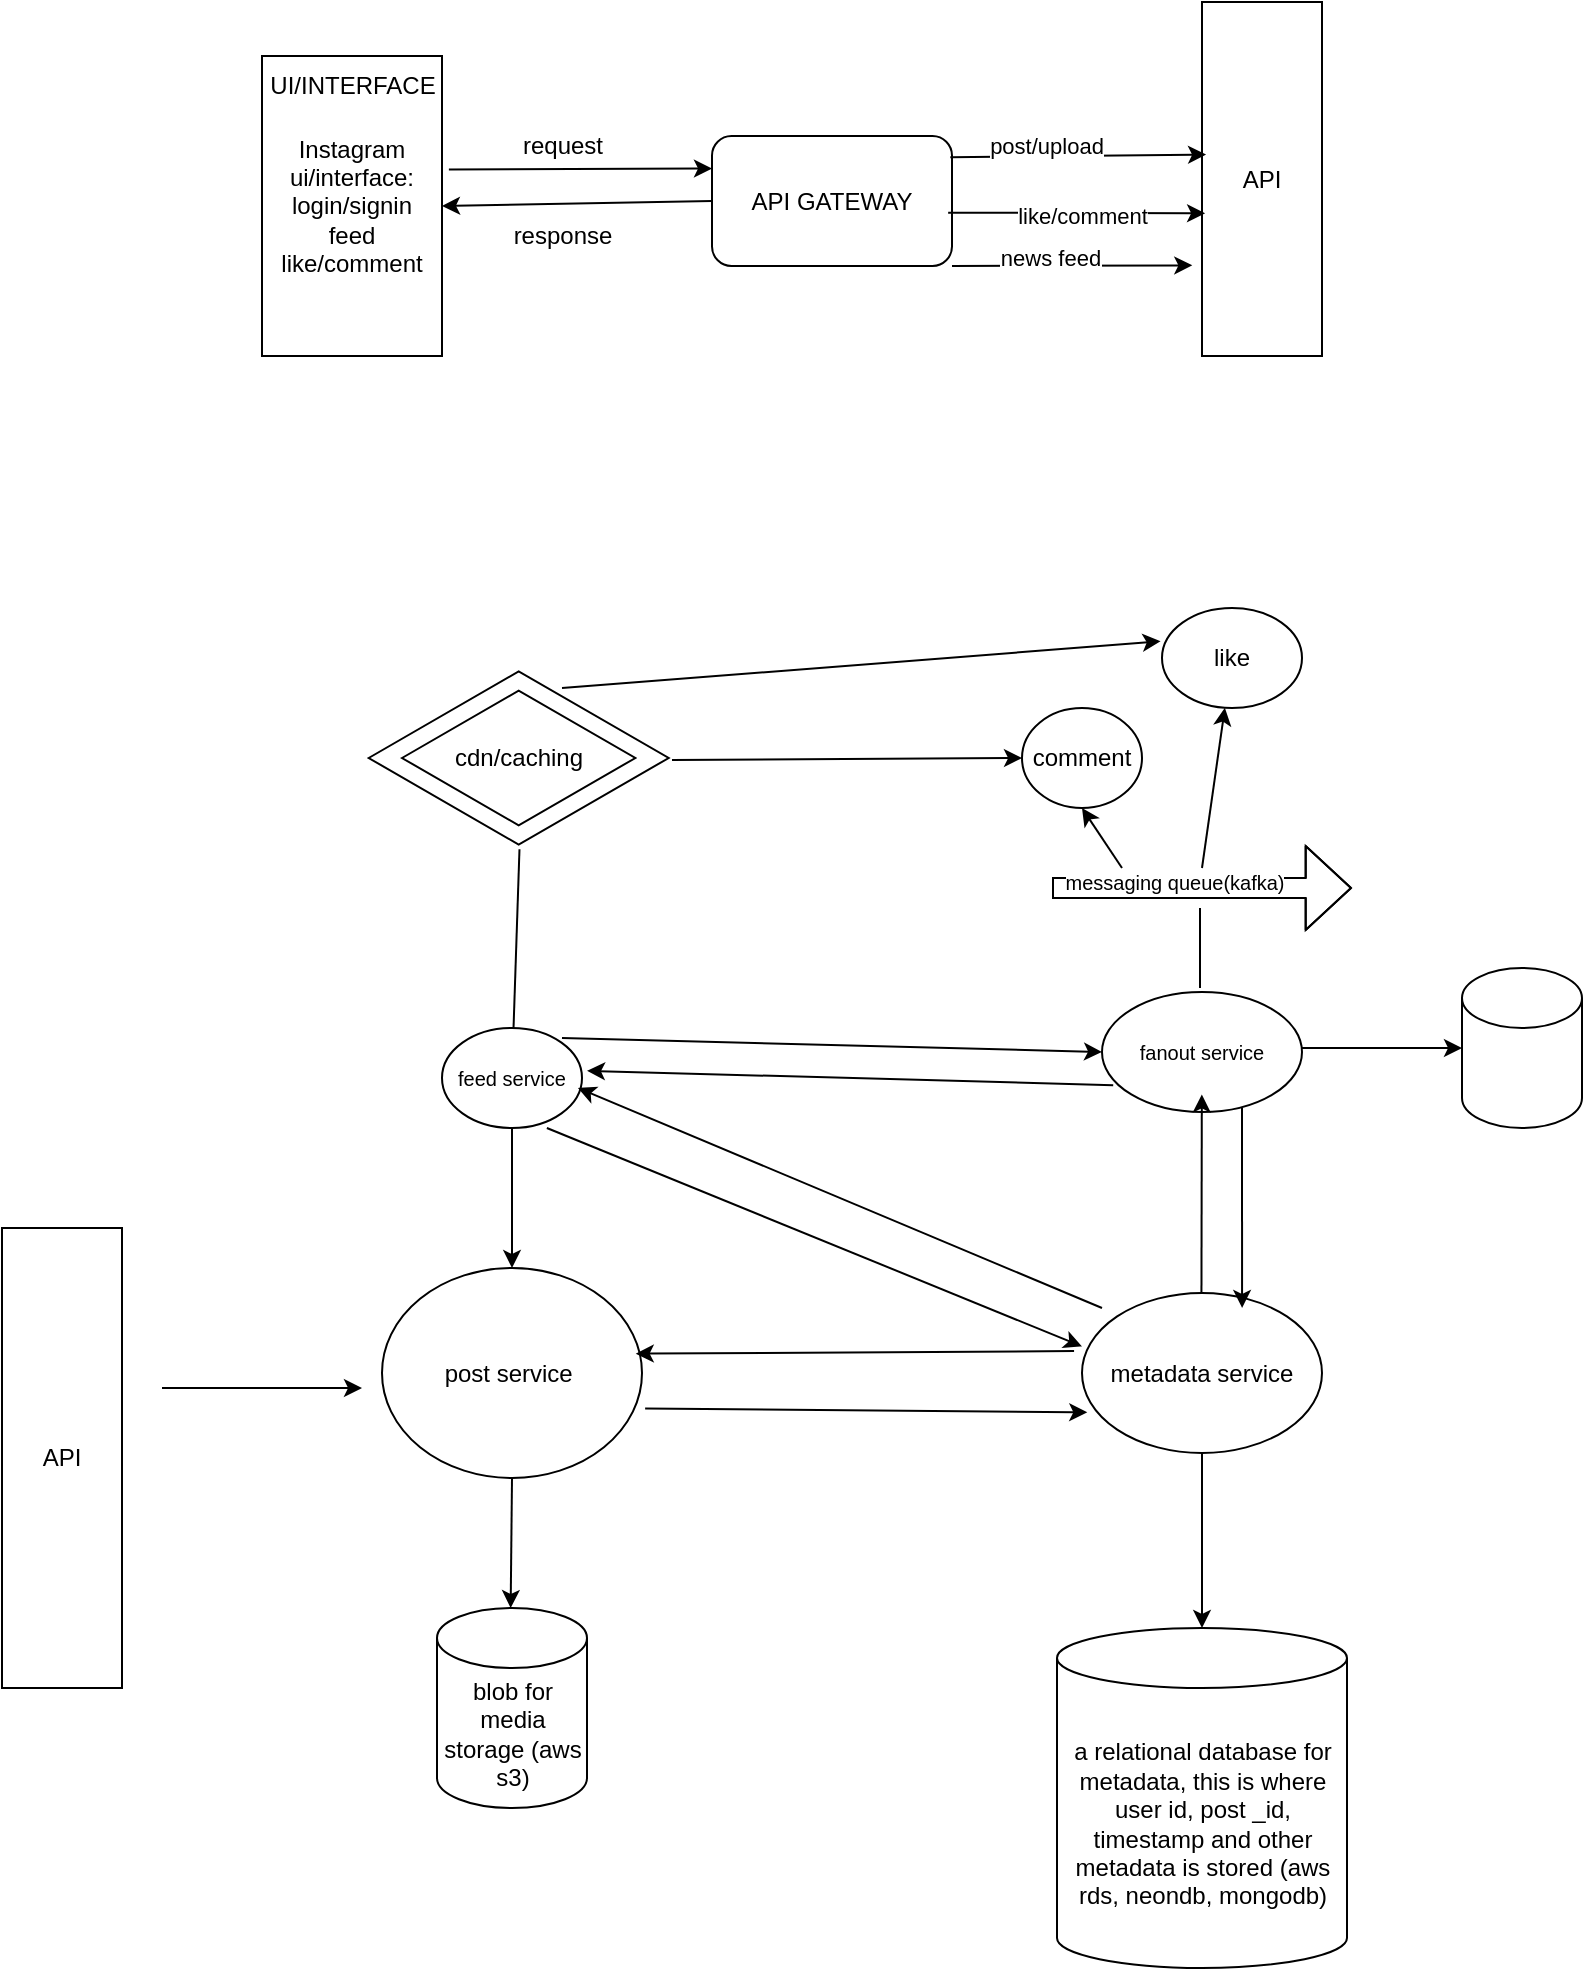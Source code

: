 <mxfile version="26.0.2">
  <diagram name="Page-1" id="yXUNx5onpY6AG_J7Rb1d">
    <mxGraphModel dx="1444" dy="764" grid="1" gridSize="10" guides="1" tooltips="1" connect="1" arrows="1" fold="1" page="1" pageScale="1" pageWidth="850" pageHeight="1100" background="none" math="0" shadow="0">
      <root>
        <mxCell id="0" />
        <mxCell id="1" parent="0" />
        <mxCell id="04KN_f6TEFB4FLLlbZ4H-1" value="Instagram ui/interface:&lt;br&gt;&lt;div&gt;login/signin&lt;/div&gt;&lt;div&gt;feed&lt;/div&gt;&lt;div&gt;like/comment&lt;/div&gt;" style="rounded=0;whiteSpace=wrap;html=1;" vertex="1" parent="1">
          <mxGeometry x="170" y="84" width="90" height="150" as="geometry" />
        </mxCell>
        <mxCell id="04KN_f6TEFB4FLLlbZ4H-3" value="UI/INTERFACE" style="text;html=1;align=center;verticalAlign=middle;resizable=0;points=[];autosize=1;strokeColor=none;fillColor=none;" vertex="1" parent="1">
          <mxGeometry x="160" y="84" width="110" height="30" as="geometry" />
        </mxCell>
        <mxCell id="04KN_f6TEFB4FLLlbZ4H-4" value="API GATEWAY" style="rounded=1;whiteSpace=wrap;html=1;" vertex="1" parent="1">
          <mxGeometry x="395" y="124" width="120" height="65" as="geometry" />
        </mxCell>
        <mxCell id="04KN_f6TEFB4FLLlbZ4H-7" value="" style="endArrow=classic;html=1;rounded=0;entryX=0;entryY=0.25;entryDx=0;entryDy=0;" edge="1" parent="1" target="04KN_f6TEFB4FLLlbZ4H-4">
          <mxGeometry width="50" height="50" relative="1" as="geometry">
            <mxPoint x="263.44" y="140.81" as="sourcePoint" />
            <mxPoint x="360.0" y="30.005" as="targetPoint" />
          </mxGeometry>
        </mxCell>
        <mxCell id="04KN_f6TEFB4FLLlbZ4H-8" value="" style="endArrow=classic;html=1;rounded=0;exitX=0;exitY=0.5;exitDx=0;exitDy=0;" edge="1" parent="1" source="04KN_f6TEFB4FLLlbZ4H-4">
          <mxGeometry width="50" height="50" relative="1" as="geometry">
            <mxPoint x="400" y="270" as="sourcePoint" />
            <mxPoint x="260" y="159" as="targetPoint" />
          </mxGeometry>
        </mxCell>
        <mxCell id="04KN_f6TEFB4FLLlbZ4H-9" value="request" style="text;html=1;align=center;verticalAlign=middle;resizable=0;points=[];autosize=1;strokeColor=none;fillColor=none;" vertex="1" parent="1">
          <mxGeometry x="290" y="114" width="60" height="30" as="geometry" />
        </mxCell>
        <mxCell id="04KN_f6TEFB4FLLlbZ4H-10" value="response" style="text;html=1;align=center;verticalAlign=middle;resizable=0;points=[];autosize=1;strokeColor=none;fillColor=none;" vertex="1" parent="1">
          <mxGeometry x="285" y="159" width="70" height="30" as="geometry" />
        </mxCell>
        <mxCell id="04KN_f6TEFB4FLLlbZ4H-12" value="API" style="rounded=0;whiteSpace=wrap;html=1;direction=south;" vertex="1" parent="1">
          <mxGeometry x="640" y="57" width="60" height="177" as="geometry" />
        </mxCell>
        <mxCell id="04KN_f6TEFB4FLLlbZ4H-13" value="" style="endArrow=classic;html=1;rounded=0;entryX=0.431;entryY=0.966;entryDx=0;entryDy=0;exitX=0.993;exitY=0.163;exitDx=0;exitDy=0;exitPerimeter=0;entryPerimeter=0;" edge="1" parent="1" source="04KN_f6TEFB4FLLlbZ4H-4" target="04KN_f6TEFB4FLLlbZ4H-12">
          <mxGeometry relative="1" as="geometry">
            <mxPoint x="500" y="310" as="sourcePoint" />
            <mxPoint x="600" y="310" as="targetPoint" />
            <Array as="points" />
          </mxGeometry>
        </mxCell>
        <mxCell id="04KN_f6TEFB4FLLlbZ4H-70" value="post/upload" style="edgeLabel;html=1;align=center;verticalAlign=middle;resizable=0;points=[];" vertex="1" connectable="0" parent="04KN_f6TEFB4FLLlbZ4H-13">
          <mxGeometry x="-0.253" y="5" relative="1" as="geometry">
            <mxPoint as="offset" />
          </mxGeometry>
        </mxCell>
        <mxCell id="04KN_f6TEFB4FLLlbZ4H-15" value="" style="endArrow=classic;html=1;rounded=0;exitX=0.984;exitY=0.59;exitDx=0;exitDy=0;exitPerimeter=0;entryX=0.597;entryY=0.974;entryDx=0;entryDy=0;entryPerimeter=0;" edge="1" parent="1" source="04KN_f6TEFB4FLLlbZ4H-4" target="04KN_f6TEFB4FLLlbZ4H-12">
          <mxGeometry width="50" height="50" relative="1" as="geometry">
            <mxPoint x="524" y="271" as="sourcePoint" />
            <mxPoint x="620" y="270" as="targetPoint" />
          </mxGeometry>
        </mxCell>
        <mxCell id="04KN_f6TEFB4FLLlbZ4H-69" value="like/comment" style="edgeLabel;html=1;align=center;verticalAlign=middle;resizable=0;points=[];" vertex="1" connectable="0" parent="04KN_f6TEFB4FLLlbZ4H-15">
          <mxGeometry x="0.038" y="-1" relative="1" as="geometry">
            <mxPoint as="offset" />
          </mxGeometry>
        </mxCell>
        <mxCell id="04KN_f6TEFB4FLLlbZ4H-16" value="" style="endArrow=classic;html=1;rounded=0;exitX=1;exitY=1;exitDx=0;exitDy=0;entryX=0.744;entryY=1.081;entryDx=0;entryDy=0;entryPerimeter=0;" edge="1" parent="1" source="04KN_f6TEFB4FLLlbZ4H-4" target="04KN_f6TEFB4FLLlbZ4H-12">
          <mxGeometry width="50" height="50" relative="1" as="geometry">
            <mxPoint x="520" y="330" as="sourcePoint" />
            <mxPoint x="570" y="280" as="targetPoint" />
          </mxGeometry>
        </mxCell>
        <mxCell id="04KN_f6TEFB4FLLlbZ4H-68" value="news feed" style="edgeLabel;html=1;align=center;verticalAlign=middle;resizable=0;points=[];" vertex="1" connectable="0" parent="04KN_f6TEFB4FLLlbZ4H-16">
          <mxGeometry x="-0.184" y="4" relative="1" as="geometry">
            <mxPoint as="offset" />
          </mxGeometry>
        </mxCell>
        <mxCell id="04KN_f6TEFB4FLLlbZ4H-22" value="API" style="rounded=0;whiteSpace=wrap;html=1;direction=south;" vertex="1" parent="1">
          <mxGeometry x="40" y="670" width="60" height="230" as="geometry" />
        </mxCell>
        <mxCell id="04KN_f6TEFB4FLLlbZ4H-23" value="" style="endArrow=classic;html=1;rounded=0;" edge="1" parent="1">
          <mxGeometry width="50" height="50" relative="1" as="geometry">
            <mxPoint x="120" y="750" as="sourcePoint" />
            <mxPoint x="220" y="750" as="targetPoint" />
          </mxGeometry>
        </mxCell>
        <mxCell id="04KN_f6TEFB4FLLlbZ4H-24" value="post service&lt;span style=&quot;background-color: transparent; color: light-dark(rgb(0, 0, 0), rgb(255, 255, 255));&quot;&gt;&amp;nbsp;&lt;/span&gt;" style="ellipse;whiteSpace=wrap;html=1;" vertex="1" parent="1">
          <mxGeometry x="230" y="690" width="130" height="105" as="geometry" />
        </mxCell>
        <mxCell id="04KN_f6TEFB4FLLlbZ4H-25" value="" style="endArrow=classic;html=1;rounded=0;exitX=0.5;exitY=1;exitDx=0;exitDy=0;" edge="1" parent="1" source="04KN_f6TEFB4FLLlbZ4H-24">
          <mxGeometry width="50" height="50" relative="1" as="geometry">
            <mxPoint x="294.33" y="805" as="sourcePoint" />
            <mxPoint x="294.33" y="860" as="targetPoint" />
          </mxGeometry>
        </mxCell>
        <mxCell id="04KN_f6TEFB4FLLlbZ4H-26" value="blob for media storage (aws s3)" style="shape=cylinder3;whiteSpace=wrap;html=1;boundedLbl=1;backgroundOutline=1;size=15;" vertex="1" parent="1">
          <mxGeometry x="257.5" y="860" width="75" height="100" as="geometry" />
        </mxCell>
        <mxCell id="04KN_f6TEFB4FLLlbZ4H-27" value="metadata service" style="ellipse;whiteSpace=wrap;html=1;" vertex="1" parent="1">
          <mxGeometry x="580" y="702.5" width="120" height="80" as="geometry" />
        </mxCell>
        <mxCell id="04KN_f6TEFB4FLLlbZ4H-28" value="" style="endArrow=classic;html=1;rounded=0;entryX=0.022;entryY=0.746;entryDx=0;entryDy=0;entryPerimeter=0;exitX=1.012;exitY=0.669;exitDx=0;exitDy=0;exitPerimeter=0;" edge="1" parent="1" source="04KN_f6TEFB4FLLlbZ4H-24" target="04KN_f6TEFB4FLLlbZ4H-27">
          <mxGeometry width="50" height="50" relative="1" as="geometry">
            <mxPoint x="370" y="560" as="sourcePoint" />
            <mxPoint x="420" y="510" as="targetPoint" />
          </mxGeometry>
        </mxCell>
        <mxCell id="04KN_f6TEFB4FLLlbZ4H-29" value="" style="endArrow=classic;html=1;rounded=0;exitX=-0.033;exitY=0.363;exitDx=0;exitDy=0;exitPerimeter=0;entryX=0.976;entryY=0.408;entryDx=0;entryDy=0;entryPerimeter=0;" edge="1" parent="1" source="04KN_f6TEFB4FLLlbZ4H-27" target="04KN_f6TEFB4FLLlbZ4H-24">
          <mxGeometry width="50" height="50" relative="1" as="geometry">
            <mxPoint x="410" y="650" as="sourcePoint" />
            <mxPoint x="460" y="600" as="targetPoint" />
          </mxGeometry>
        </mxCell>
        <mxCell id="04KN_f6TEFB4FLLlbZ4H-30" value="a relational database for metadata, this is where user id, post _id, timestamp and other metadata is stored (aws rds, neondb, mongodb)" style="shape=cylinder3;whiteSpace=wrap;html=1;boundedLbl=1;backgroundOutline=1;size=15;" vertex="1" parent="1">
          <mxGeometry x="567.5" y="870" width="145" height="170" as="geometry" />
        </mxCell>
        <mxCell id="04KN_f6TEFB4FLLlbZ4H-31" value="" style="endArrow=classic;html=1;rounded=0;exitX=0.5;exitY=1;exitDx=0;exitDy=0;entryX=0.5;entryY=0;entryDx=0;entryDy=0;entryPerimeter=0;" edge="1" parent="1" source="04KN_f6TEFB4FLLlbZ4H-27" target="04KN_f6TEFB4FLLlbZ4H-30">
          <mxGeometry width="50" height="50" relative="1" as="geometry">
            <mxPoint x="420" y="770" as="sourcePoint" />
            <mxPoint x="470" y="720" as="targetPoint" />
          </mxGeometry>
        </mxCell>
        <mxCell id="04KN_f6TEFB4FLLlbZ4H-32" value="&lt;font size=&quot;1&quot;&gt;feed service&lt;/font&gt;" style="ellipse;whiteSpace=wrap;html=1;" vertex="1" parent="1">
          <mxGeometry x="260" y="570" width="70" height="50" as="geometry" />
        </mxCell>
        <mxCell id="04KN_f6TEFB4FLLlbZ4H-33" value="" style="endArrow=classic;html=1;rounded=0;exitX=0.5;exitY=1;exitDx=0;exitDy=0;entryX=0.5;entryY=0;entryDx=0;entryDy=0;" edge="1" parent="1" source="04KN_f6TEFB4FLLlbZ4H-32" target="04KN_f6TEFB4FLLlbZ4H-24">
          <mxGeometry width="50" height="50" relative="1" as="geometry">
            <mxPoint x="270" y="780" as="sourcePoint" />
            <mxPoint x="320" y="730" as="targetPoint" />
          </mxGeometry>
        </mxCell>
        <mxCell id="04KN_f6TEFB4FLLlbZ4H-34" value="&lt;font size=&quot;1&quot;&gt;fanout service&lt;/font&gt;" style="ellipse;whiteSpace=wrap;html=1;" vertex="1" parent="1">
          <mxGeometry x="590" y="552" width="100" height="60" as="geometry" />
        </mxCell>
        <mxCell id="04KN_f6TEFB4FLLlbZ4H-35" value="" style="shape=flexArrow;endArrow=classic;html=1;rounded=0;endWidth=31;endSize=7.22;" edge="1" parent="1">
          <mxGeometry width="50" height="50" relative="1" as="geometry">
            <mxPoint x="565" y="500" as="sourcePoint" />
            <mxPoint x="715" y="500" as="targetPoint" />
            <Array as="points">
              <mxPoint x="615" y="500" />
              <mxPoint x="645" y="500" />
            </Array>
          </mxGeometry>
        </mxCell>
        <mxCell id="04KN_f6TEFB4FLLlbZ4H-37" value="&lt;span style=&quot;font-size: x-small;&quot;&gt;messaging queue(kafka)&lt;/span&gt;" style="edgeLabel;html=1;align=center;verticalAlign=middle;resizable=0;points=[];" vertex="1" connectable="0" parent="04KN_f6TEFB4FLLlbZ4H-35">
          <mxGeometry x="-0.209" y="-2" relative="1" as="geometry">
            <mxPoint x="1" y="-5" as="offset" />
          </mxGeometry>
        </mxCell>
        <mxCell id="04KN_f6TEFB4FLLlbZ4H-39" value="" style="endArrow=classic;html=1;rounded=0;exitX=0.311;exitY=0.085;exitDx=0;exitDy=0;exitPerimeter=0;" edge="1" parent="1">
          <mxGeometry width="50" height="50" relative="1" as="geometry">
            <mxPoint x="639.73" y="702.5" as="sourcePoint" />
            <mxPoint x="639.91" y="603.2" as="targetPoint" />
          </mxGeometry>
        </mxCell>
        <mxCell id="04KN_f6TEFB4FLLlbZ4H-40" value="" style="endArrow=classic;html=1;rounded=0;entryX=0.667;entryY=0.093;entryDx=0;entryDy=0;entryPerimeter=0;" edge="1" parent="1" target="04KN_f6TEFB4FLLlbZ4H-27">
          <mxGeometry width="50" height="50" relative="1" as="geometry">
            <mxPoint x="660" y="610" as="sourcePoint" />
            <mxPoint x="660" y="700" as="targetPoint" />
          </mxGeometry>
        </mxCell>
        <mxCell id="04KN_f6TEFB4FLLlbZ4H-41" value="" style="endArrow=none;html=1;rounded=0;" edge="1" parent="1">
          <mxGeometry width="50" height="50" relative="1" as="geometry">
            <mxPoint x="639" y="550" as="sourcePoint" />
            <mxPoint x="639" y="510" as="targetPoint" />
          </mxGeometry>
        </mxCell>
        <mxCell id="04KN_f6TEFB4FLLlbZ4H-42" value="" style="endArrow=classic;html=1;rounded=0;entryX=0;entryY=0;entryDx=0;entryDy=0;" edge="1" parent="1">
          <mxGeometry width="50" height="50" relative="1" as="geometry">
            <mxPoint x="312.43" y="620" as="sourcePoint" />
            <mxPoint x="580.004" y="729.216" as="targetPoint" />
          </mxGeometry>
        </mxCell>
        <mxCell id="04KN_f6TEFB4FLLlbZ4H-43" value="" style="endArrow=classic;html=1;rounded=0;entryX=0.971;entryY=0.336;entryDx=0;entryDy=0;entryPerimeter=0;" edge="1" parent="1">
          <mxGeometry width="50" height="50" relative="1" as="geometry">
            <mxPoint x="590" y="710" as="sourcePoint" />
            <mxPoint x="327.97" y="600" as="targetPoint" />
          </mxGeometry>
        </mxCell>
        <mxCell id="04KN_f6TEFB4FLLlbZ4H-44" value="" style="endArrow=classic;html=1;rounded=0;" edge="1" parent="1" target="04KN_f6TEFB4FLLlbZ4H-45">
          <mxGeometry width="50" height="50" relative="1" as="geometry">
            <mxPoint x="690" y="580" as="sourcePoint" />
            <mxPoint x="760" y="580" as="targetPoint" />
          </mxGeometry>
        </mxCell>
        <mxCell id="04KN_f6TEFB4FLLlbZ4H-45" value="" style="shape=cylinder3;whiteSpace=wrap;html=1;boundedLbl=1;backgroundOutline=1;size=15;" vertex="1" parent="1">
          <mxGeometry x="770.0" y="540" width="60" height="80" as="geometry" />
        </mxCell>
        <mxCell id="04KN_f6TEFB4FLLlbZ4H-48" value="" style="endArrow=classic;html=1;rounded=0;" edge="1" parent="1">
          <mxGeometry width="50" height="50" relative="1" as="geometry">
            <mxPoint x="600" y="490" as="sourcePoint" />
            <mxPoint x="580" y="460" as="targetPoint" />
          </mxGeometry>
        </mxCell>
        <mxCell id="04KN_f6TEFB4FLLlbZ4H-49" value="" style="endArrow=classic;html=1;rounded=0;" edge="1" parent="1" target="04KN_f6TEFB4FLLlbZ4H-50">
          <mxGeometry width="50" height="50" relative="1" as="geometry">
            <mxPoint x="640" y="490" as="sourcePoint" />
            <mxPoint x="650" y="420" as="targetPoint" />
          </mxGeometry>
        </mxCell>
        <mxCell id="04KN_f6TEFB4FLLlbZ4H-50" value="like" style="ellipse;whiteSpace=wrap;html=1;" vertex="1" parent="1">
          <mxGeometry x="620" y="360" width="70" height="50" as="geometry" />
        </mxCell>
        <mxCell id="04KN_f6TEFB4FLLlbZ4H-51" value="comment" style="ellipse;whiteSpace=wrap;html=1;" vertex="1" parent="1">
          <mxGeometry x="550" y="410" width="60" height="50" as="geometry" />
        </mxCell>
        <mxCell id="04KN_f6TEFB4FLLlbZ4H-53" value="" style="html=1;whiteSpace=wrap;aspect=fixed;shape=isoRectangle;" vertex="1" parent="1">
          <mxGeometry x="223.34" y="390" width="150" height="90" as="geometry" />
        </mxCell>
        <mxCell id="04KN_f6TEFB4FLLlbZ4H-54" value="cdn/caching" style="html=1;whiteSpace=wrap;aspect=fixed;shape=isoRectangle;" vertex="1" parent="1">
          <mxGeometry x="240" y="400" width="116.67" height="70" as="geometry" />
        </mxCell>
        <mxCell id="04KN_f6TEFB4FLLlbZ4H-55" value="" style="endArrow=classic;html=1;rounded=0;entryX=-0.01;entryY=0.333;entryDx=0;entryDy=0;entryPerimeter=0;" edge="1" parent="1" target="04KN_f6TEFB4FLLlbZ4H-50">
          <mxGeometry width="50" height="50" relative="1" as="geometry">
            <mxPoint x="320" y="400" as="sourcePoint" />
            <mxPoint x="370" y="350" as="targetPoint" />
          </mxGeometry>
        </mxCell>
        <mxCell id="04KN_f6TEFB4FLLlbZ4H-56" value="" style="endArrow=classic;html=1;rounded=0;entryX=0;entryY=0.5;entryDx=0;entryDy=0;" edge="1" parent="1" target="04KN_f6TEFB4FLLlbZ4H-51">
          <mxGeometry width="50" height="50" relative="1" as="geometry">
            <mxPoint x="375" y="436" as="sourcePoint" />
            <mxPoint x="425" y="386" as="targetPoint" />
          </mxGeometry>
        </mxCell>
        <mxCell id="04KN_f6TEFB4FLLlbZ4H-58" value="" style="endArrow=none;html=1;rounded=0;entryX=0.516;entryY=1.007;entryDx=0;entryDy=0;entryPerimeter=0;" edge="1" parent="1" source="04KN_f6TEFB4FLLlbZ4H-32">
          <mxGeometry width="50" height="50" relative="1" as="geometry">
            <mxPoint x="302.03" y="572" as="sourcePoint" />
            <mxPoint x="298.74" y="480.63" as="targetPoint" />
          </mxGeometry>
        </mxCell>
        <mxCell id="04KN_f6TEFB4FLLlbZ4H-59" value="" style="endArrow=classic;html=1;rounded=0;exitX=0.052;exitY=0.656;exitDx=0;exitDy=0;exitPerimeter=0;entryX=1.03;entryY=0.244;entryDx=0;entryDy=0;entryPerimeter=0;" edge="1" parent="1">
          <mxGeometry width="50" height="50" relative="1" as="geometry">
            <mxPoint x="595.6" y="598.58" as="sourcePoint" />
            <mxPoint x="332.5" y="591.42" as="targetPoint" />
          </mxGeometry>
        </mxCell>
        <mxCell id="04KN_f6TEFB4FLLlbZ4H-60" value="" style="endArrow=classic;html=1;rounded=0;entryX=0;entryY=0.5;entryDx=0;entryDy=0;" edge="1" parent="1" target="04KN_f6TEFB4FLLlbZ4H-34">
          <mxGeometry width="50" height="50" relative="1" as="geometry">
            <mxPoint x="320" y="575" as="sourcePoint" />
            <mxPoint x="370" y="525" as="targetPoint" />
          </mxGeometry>
        </mxCell>
      </root>
    </mxGraphModel>
  </diagram>
</mxfile>
